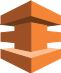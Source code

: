 <?xml version="1.0" encoding="UTF-8"?>
<dia:diagram xmlns:dia="http://www.lysator.liu.se/~alla/dia/">
  <dia:layer name="Fondo" visible="true" active="true">
    <dia:group>
      <dia:group>
        <dia:object type="Standard - Polygon" version="0" id="O0">
          <dia:attribute name="obj_pos">
            <dia:point val="3.991,1.867"/>
          </dia:attribute>
          <dia:attribute name="obj_bb">
            <dia:rectangle val="1.009,1.42;3.991,2.053"/>
          </dia:attribute>
          <dia:attribute name="poly_points">
            <dia:point val="3.991,1.867"/>
            <dia:point val="2.5,2.053"/>
            <dia:point val="1.009,1.867"/>
            <dia:point val="2.5,1.42"/>
          </dia:attribute>
          <dia:attribute name="line_color">
            <dia:color val="#6b3a19"/>
          </dia:attribute>
          <dia:attribute name="line_width">
            <dia:real val="0"/>
          </dia:attribute>
          <dia:attribute name="inner_color">
            <dia:color val="#6b3a19"/>
          </dia:attribute>
          <dia:attribute name="show_background">
            <dia:boolean val="true"/>
          </dia:attribute>
        </dia:object>
        <dia:object type="Standard - Polygon" version="0" id="O1">
          <dia:attribute name="obj_pos">
            <dia:point val="3.991,3.133"/>
          </dia:attribute>
          <dia:attribute name="obj_bb">
            <dia:rectangle val="1.009,2.947;3.991,3.58"/>
          </dia:attribute>
          <dia:attribute name="poly_points">
            <dia:point val="3.991,3.133"/>
            <dia:point val="2.5,2.947"/>
            <dia:point val="1.009,3.133"/>
            <dia:point val="2.5,3.58"/>
          </dia:attribute>
          <dia:attribute name="line_color">
            <dia:color val="#fbbf93"/>
          </dia:attribute>
          <dia:attribute name="line_width">
            <dia:real val="0"/>
          </dia:attribute>
          <dia:attribute name="inner_color">
            <dia:color val="#fbbf93"/>
          </dia:attribute>
          <dia:attribute name="show_background">
            <dia:boolean val="true"/>
          </dia:attribute>
        </dia:object>
        <dia:object type="Standard - Polygon" version="0" id="O2">
          <dia:attribute name="obj_pos">
            <dia:point val="3.991,1.867"/>
          </dia:attribute>
          <dia:attribute name="obj_bb">
            <dia:rectangle val="2.5,0.7;3.991,1.867"/>
          </dia:attribute>
          <dia:attribute name="poly_points">
            <dia:point val="3.991,1.867"/>
            <dia:point val="2.5,1.42"/>
            <dia:point val="2.5,0.7"/>
            <dia:point val="3.991,1.446"/>
          </dia:attribute>
          <dia:attribute name="line_color">
            <dia:color val="#f58536"/>
          </dia:attribute>
          <dia:attribute name="line_width">
            <dia:real val="0"/>
          </dia:attribute>
          <dia:attribute name="inner_color">
            <dia:color val="#f58536"/>
          </dia:attribute>
          <dia:attribute name="show_background">
            <dia:boolean val="true"/>
          </dia:attribute>
        </dia:object>
        <dia:object type="Standard - Polygon" version="0" id="O3">
          <dia:attribute name="obj_pos">
            <dia:point val="3.294,3.061"/>
          </dia:attribute>
          <dia:attribute name="obj_bb">
            <dia:rectangle val="2.5,1.78;3.294,3.22"/>
          </dia:attribute>
          <dia:attribute name="poly_points">
            <dia:point val="3.294,3.061"/>
            <dia:point val="2.5,3.22"/>
            <dia:point val="2.5,1.78"/>
            <dia:point val="3.294,1.939"/>
          </dia:attribute>
          <dia:attribute name="line_color">
            <dia:color val="#f58536"/>
          </dia:attribute>
          <dia:attribute name="line_width">
            <dia:real val="0"/>
          </dia:attribute>
          <dia:attribute name="inner_color">
            <dia:color val="#f58536"/>
          </dia:attribute>
          <dia:attribute name="show_background">
            <dia:boolean val="true"/>
          </dia:attribute>
        </dia:object>
        <dia:object type="Standard - Polygon" version="0" id="O4">
          <dia:attribute name="obj_pos">
            <dia:point val="3.13,2.797"/>
          </dia:attribute>
          <dia:attribute name="obj_bb">
            <dia:rectangle val="3.13,2.203;3.991,2.797"/>
          </dia:attribute>
          <dia:attribute name="poly_points">
            <dia:point val="3.13,2.797"/>
            <dia:point val="3.991,2.711"/>
            <dia:point val="3.991,2.289"/>
            <dia:point val="3.13,2.203"/>
          </dia:attribute>
          <dia:attribute name="line_color">
            <dia:color val="#f58536"/>
          </dia:attribute>
          <dia:attribute name="line_width">
            <dia:real val="0"/>
          </dia:attribute>
          <dia:attribute name="inner_color">
            <dia:color val="#f58536"/>
          </dia:attribute>
          <dia:attribute name="show_background">
            <dia:boolean val="true"/>
          </dia:attribute>
        </dia:object>
        <dia:object type="Standard - Polygon" version="0" id="O5">
          <dia:attribute name="obj_pos">
            <dia:point val="3.991,3.133"/>
          </dia:attribute>
          <dia:attribute name="obj_bb">
            <dia:rectangle val="2.5,3.133;3.991,4.3"/>
          </dia:attribute>
          <dia:attribute name="poly_points">
            <dia:point val="3.991,3.133"/>
            <dia:point val="2.5,3.58"/>
            <dia:point val="2.5,4.3"/>
            <dia:point val="3.991,3.554"/>
          </dia:attribute>
          <dia:attribute name="line_color">
            <dia:color val="#f58536"/>
          </dia:attribute>
          <dia:attribute name="line_width">
            <dia:real val="0"/>
          </dia:attribute>
          <dia:attribute name="inner_color">
            <dia:color val="#f58536"/>
          </dia:attribute>
          <dia:attribute name="show_background">
            <dia:boolean val="true"/>
          </dia:attribute>
        </dia:object>
        <dia:object type="Standard - Polygon" version="0" id="O6">
          <dia:attribute name="obj_pos">
            <dia:point val="1.009,1.867"/>
          </dia:attribute>
          <dia:attribute name="obj_bb">
            <dia:rectangle val="1.009,0.7;2.5,1.867"/>
          </dia:attribute>
          <dia:attribute name="poly_points">
            <dia:point val="1.009,1.867"/>
            <dia:point val="2.5,1.42"/>
            <dia:point val="2.5,0.7"/>
            <dia:point val="1.009,1.446"/>
          </dia:attribute>
          <dia:attribute name="line_color">
            <dia:color val="#9d5025"/>
          </dia:attribute>
          <dia:attribute name="line_width">
            <dia:real val="0"/>
          </dia:attribute>
          <dia:attribute name="inner_color">
            <dia:color val="#9d5025"/>
          </dia:attribute>
          <dia:attribute name="show_background">
            <dia:boolean val="true"/>
          </dia:attribute>
        </dia:object>
        <dia:object type="Standard - Polygon" version="0" id="O7">
          <dia:attribute name="obj_pos">
            <dia:point val="1.706,3.061"/>
          </dia:attribute>
          <dia:attribute name="obj_bb">
            <dia:rectangle val="1.706,1.78;2.5,3.22"/>
          </dia:attribute>
          <dia:attribute name="poly_points">
            <dia:point val="1.706,3.061"/>
            <dia:point val="2.5,3.22"/>
            <dia:point val="2.5,1.78"/>
            <dia:point val="1.706,1.939"/>
          </dia:attribute>
          <dia:attribute name="line_color">
            <dia:color val="#9d5025"/>
          </dia:attribute>
          <dia:attribute name="line_width">
            <dia:real val="0"/>
          </dia:attribute>
          <dia:attribute name="inner_color">
            <dia:color val="#9d5025"/>
          </dia:attribute>
          <dia:attribute name="show_background">
            <dia:boolean val="true"/>
          </dia:attribute>
        </dia:object>
        <dia:object type="Standard - Polygon" version="0" id="O8">
          <dia:attribute name="obj_pos">
            <dia:point val="1.87,2.797"/>
          </dia:attribute>
          <dia:attribute name="obj_bb">
            <dia:rectangle val="1.009,2.203;1.87,2.797"/>
          </dia:attribute>
          <dia:attribute name="poly_points">
            <dia:point val="1.87,2.797"/>
            <dia:point val="1.009,2.711"/>
            <dia:point val="1.009,2.289"/>
            <dia:point val="1.87,2.203"/>
          </dia:attribute>
          <dia:attribute name="line_color">
            <dia:color val="#9d5025"/>
          </dia:attribute>
          <dia:attribute name="line_width">
            <dia:real val="0"/>
          </dia:attribute>
          <dia:attribute name="inner_color">
            <dia:color val="#9d5025"/>
          </dia:attribute>
          <dia:attribute name="show_background">
            <dia:boolean val="true"/>
          </dia:attribute>
        </dia:object>
        <dia:object type="Standard - Polygon" version="0" id="O9">
          <dia:attribute name="obj_pos">
            <dia:point val="1.009,3.133"/>
          </dia:attribute>
          <dia:attribute name="obj_bb">
            <dia:rectangle val="1.009,3.133;2.5,4.3"/>
          </dia:attribute>
          <dia:attribute name="poly_points">
            <dia:point val="1.009,3.133"/>
            <dia:point val="2.5,3.58"/>
            <dia:point val="2.5,4.3"/>
            <dia:point val="1.009,3.554"/>
          </dia:attribute>
          <dia:attribute name="line_color">
            <dia:color val="#9d5025"/>
          </dia:attribute>
          <dia:attribute name="line_width">
            <dia:real val="0"/>
          </dia:attribute>
          <dia:attribute name="inner_color">
            <dia:color val="#9d5025"/>
          </dia:attribute>
          <dia:attribute name="show_background">
            <dia:boolean val="true"/>
          </dia:attribute>
        </dia:object>
      </dia:group>
    </dia:group>
  </dia:layer>
</dia:diagram>
